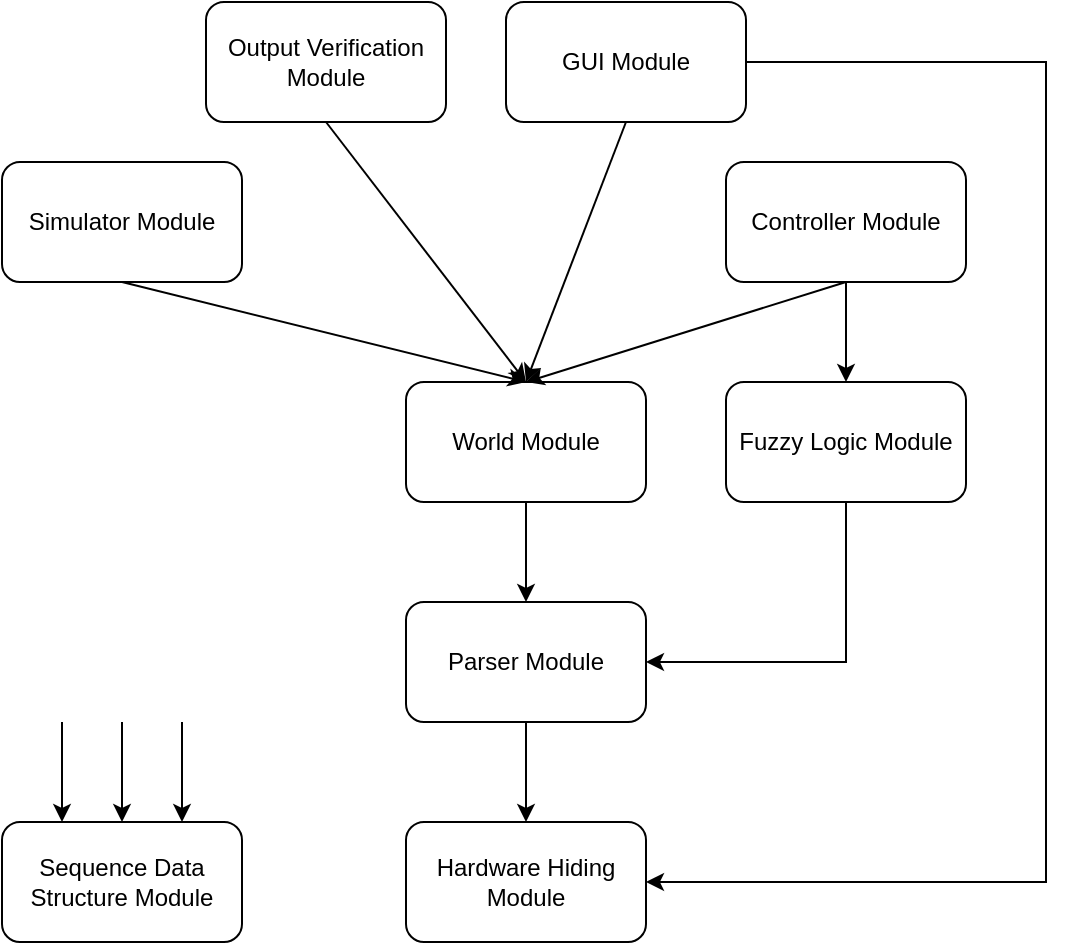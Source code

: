 <mxfile version="24.0.5" type="device">
  <diagram name="Page-1" id="uWgXwKYItqOzyO9smM3_">
    <mxGraphModel dx="1194" dy="615" grid="1" gridSize="10" guides="1" tooltips="1" connect="1" arrows="1" fold="1" page="1" pageScale="1" pageWidth="850" pageHeight="1100" math="0" shadow="0">
      <root>
        <mxCell id="0" />
        <mxCell id="1" parent="0" />
        <mxCell id="U8TD-hjPURR6xILPAGWp-1" value="Simulator Module" style="rounded=1;whiteSpace=wrap;html=1;" parent="1" vertex="1">
          <mxGeometry x="238" y="200" width="120" height="60" as="geometry" />
        </mxCell>
        <mxCell id="U8TD-hjPURR6xILPAGWp-4" value="World Module" style="rounded=1;whiteSpace=wrap;html=1;" parent="1" vertex="1">
          <mxGeometry x="440" y="310" width="120" height="60" as="geometry" />
        </mxCell>
        <mxCell id="U8TD-hjPURR6xILPAGWp-5" value="Fuzzy Logic Module" style="rounded=1;whiteSpace=wrap;html=1;" parent="1" vertex="1">
          <mxGeometry x="600" y="310" width="120" height="60" as="geometry" />
        </mxCell>
        <mxCell id="U8TD-hjPURR6xILPAGWp-6" value="Controller Module" style="rounded=1;whiteSpace=wrap;html=1;" parent="1" vertex="1">
          <mxGeometry x="600" y="200" width="120" height="60" as="geometry" />
        </mxCell>
        <mxCell id="U8TD-hjPURR6xILPAGWp-7" value="GUI Module" style="rounded=1;whiteSpace=wrap;html=1;" parent="1" vertex="1">
          <mxGeometry x="490" y="120" width="120" height="60" as="geometry" />
        </mxCell>
        <mxCell id="U8TD-hjPURR6xILPAGWp-8" value="Parser Module" style="rounded=1;whiteSpace=wrap;html=1;" parent="1" vertex="1">
          <mxGeometry x="440" y="420" width="120" height="60" as="geometry" />
        </mxCell>
        <mxCell id="U8TD-hjPURR6xILPAGWp-10" value="Hardware Hiding Module" style="rounded=1;whiteSpace=wrap;html=1;" parent="1" vertex="1">
          <mxGeometry x="440" y="530" width="120" height="60" as="geometry" />
        </mxCell>
        <mxCell id="U8TD-hjPURR6xILPAGWp-18" value="" style="endArrow=classic;html=1;rounded=0;exitX=0.5;exitY=1;exitDx=0;exitDy=0;entryX=1;entryY=0.5;entryDx=0;entryDy=0;" parent="1" source="U8TD-hjPURR6xILPAGWp-5" target="U8TD-hjPURR6xILPAGWp-8" edge="1">
          <mxGeometry width="50" height="50" relative="1" as="geometry">
            <mxPoint x="390" y="440" as="sourcePoint" />
            <mxPoint x="440" y="390" as="targetPoint" />
            <Array as="points">
              <mxPoint x="660" y="450" />
            </Array>
          </mxGeometry>
        </mxCell>
        <mxCell id="U8TD-hjPURR6xILPAGWp-19" value="" style="endArrow=classic;html=1;rounded=0;exitX=0.5;exitY=1;exitDx=0;exitDy=0;entryX=0.5;entryY=0;entryDx=0;entryDy=0;" parent="1" source="U8TD-hjPURR6xILPAGWp-6" target="U8TD-hjPURR6xILPAGWp-5" edge="1">
          <mxGeometry width="50" height="50" relative="1" as="geometry">
            <mxPoint x="440" y="480" as="sourcePoint" />
            <mxPoint x="490" y="430" as="targetPoint" />
          </mxGeometry>
        </mxCell>
        <mxCell id="U8TD-hjPURR6xILPAGWp-20" value="" style="endArrow=classic;html=1;rounded=0;exitX=0.5;exitY=1;exitDx=0;exitDy=0;entryX=0.5;entryY=0;entryDx=0;entryDy=0;" parent="1" source="U8TD-hjPURR6xILPAGWp-7" target="U8TD-hjPURR6xILPAGWp-4" edge="1">
          <mxGeometry width="50" height="50" relative="1" as="geometry">
            <mxPoint x="440" y="310" as="sourcePoint" />
            <mxPoint x="490" y="260" as="targetPoint" />
          </mxGeometry>
        </mxCell>
        <mxCell id="U8TD-hjPURR6xILPAGWp-23" value="" style="endArrow=classic;html=1;rounded=0;exitX=0.5;exitY=1;exitDx=0;exitDy=0;entryX=0.5;entryY=0;entryDx=0;entryDy=0;" parent="1" source="U8TD-hjPURR6xILPAGWp-1" target="U8TD-hjPURR6xILPAGWp-4" edge="1">
          <mxGeometry width="50" height="50" relative="1" as="geometry">
            <mxPoint x="350" y="290" as="sourcePoint" />
            <mxPoint x="400" y="240" as="targetPoint" />
          </mxGeometry>
        </mxCell>
        <mxCell id="U8TD-hjPURR6xILPAGWp-24" value="" style="endArrow=classic;html=1;rounded=0;exitX=0.5;exitY=1;exitDx=0;exitDy=0;entryX=0.5;entryY=0;entryDx=0;entryDy=0;" parent="1" source="U8TD-hjPURR6xILPAGWp-6" target="U8TD-hjPURR6xILPAGWp-4" edge="1">
          <mxGeometry width="50" height="50" relative="1" as="geometry">
            <mxPoint x="270" y="270" as="sourcePoint" />
            <mxPoint x="510" y="320" as="targetPoint" />
          </mxGeometry>
        </mxCell>
        <mxCell id="U8TD-hjPURR6xILPAGWp-25" value="" style="endArrow=classic;html=1;rounded=0;exitX=1;exitY=0.5;exitDx=0;exitDy=0;entryX=1;entryY=0.5;entryDx=0;entryDy=0;" parent="1" source="U8TD-hjPURR6xILPAGWp-7" target="U8TD-hjPURR6xILPAGWp-10" edge="1">
          <mxGeometry width="50" height="50" relative="1" as="geometry">
            <mxPoint x="390" y="330" as="sourcePoint" />
            <mxPoint x="440" y="280" as="targetPoint" />
            <Array as="points">
              <mxPoint x="760" y="150" />
              <mxPoint x="760" y="560" />
            </Array>
          </mxGeometry>
        </mxCell>
        <mxCell id="U8TD-hjPURR6xILPAGWp-26" value="Output Verification Module" style="rounded=1;whiteSpace=wrap;html=1;" parent="1" vertex="1">
          <mxGeometry x="340" y="120" width="120" height="60" as="geometry" />
        </mxCell>
        <mxCell id="U8TD-hjPURR6xILPAGWp-27" value="" style="endArrow=classic;html=1;rounded=0;exitX=0.5;exitY=1;exitDx=0;exitDy=0;entryX=0.5;entryY=0;entryDx=0;entryDy=0;" parent="1" source="U8TD-hjPURR6xILPAGWp-26" target="U8TD-hjPURR6xILPAGWp-4" edge="1">
          <mxGeometry width="50" height="50" relative="1" as="geometry">
            <mxPoint x="390" y="260" as="sourcePoint" />
            <mxPoint x="440" y="210" as="targetPoint" />
          </mxGeometry>
        </mxCell>
        <mxCell id="U8TD-hjPURR6xILPAGWp-28" value="Sequence Data Structure Module" style="rounded=1;whiteSpace=wrap;html=1;" parent="1" vertex="1">
          <mxGeometry x="238" y="530" width="120" height="60" as="geometry" />
        </mxCell>
        <mxCell id="U8TD-hjPURR6xILPAGWp-29" value="" style="endArrow=classic;html=1;rounded=0;entryX=0.5;entryY=0;entryDx=0;entryDy=0;" parent="1" target="U8TD-hjPURR6xILPAGWp-28" edge="1">
          <mxGeometry width="50" height="50" relative="1" as="geometry">
            <mxPoint x="298" y="480" as="sourcePoint" />
            <mxPoint x="298" y="500" as="targetPoint" />
          </mxGeometry>
        </mxCell>
        <mxCell id="U8TD-hjPURR6xILPAGWp-30" value="" style="endArrow=classic;html=1;rounded=0;entryX=0.25;entryY=0;entryDx=0;entryDy=0;" parent="1" target="U8TD-hjPURR6xILPAGWp-28" edge="1">
          <mxGeometry width="50" height="50" relative="1" as="geometry">
            <mxPoint x="268" y="480" as="sourcePoint" />
            <mxPoint x="268.5" y="520" as="targetPoint" />
          </mxGeometry>
        </mxCell>
        <mxCell id="U8TD-hjPURR6xILPAGWp-31" value="" style="endArrow=classic;html=1;rounded=0;entryX=0.75;entryY=0;entryDx=0;entryDy=0;" parent="1" target="U8TD-hjPURR6xILPAGWp-28" edge="1">
          <mxGeometry width="50" height="50" relative="1" as="geometry">
            <mxPoint x="328" y="480" as="sourcePoint" />
            <mxPoint x="328" y="520" as="targetPoint" />
          </mxGeometry>
        </mxCell>
        <mxCell id="SWaI6-jHtiZiJr8UqS9l-1" value="" style="endArrow=classic;html=1;rounded=0;entryX=0.5;entryY=0;entryDx=0;entryDy=0;exitX=0.5;exitY=1;exitDx=0;exitDy=0;" edge="1" parent="1" source="U8TD-hjPURR6xILPAGWp-4" target="U8TD-hjPURR6xILPAGWp-8">
          <mxGeometry width="50" height="50" relative="1" as="geometry">
            <mxPoint x="340" y="420" as="sourcePoint" />
            <mxPoint x="390" y="370" as="targetPoint" />
          </mxGeometry>
        </mxCell>
        <mxCell id="SWaI6-jHtiZiJr8UqS9l-4" value="" style="endArrow=classic;html=1;rounded=0;entryX=0.5;entryY=0;entryDx=0;entryDy=0;exitX=0.5;exitY=1;exitDx=0;exitDy=0;" edge="1" parent="1" source="U8TD-hjPURR6xILPAGWp-8" target="U8TD-hjPURR6xILPAGWp-10">
          <mxGeometry width="50" height="50" relative="1" as="geometry">
            <mxPoint x="330" y="510" as="sourcePoint" />
            <mxPoint x="380" y="460" as="targetPoint" />
          </mxGeometry>
        </mxCell>
      </root>
    </mxGraphModel>
  </diagram>
</mxfile>
